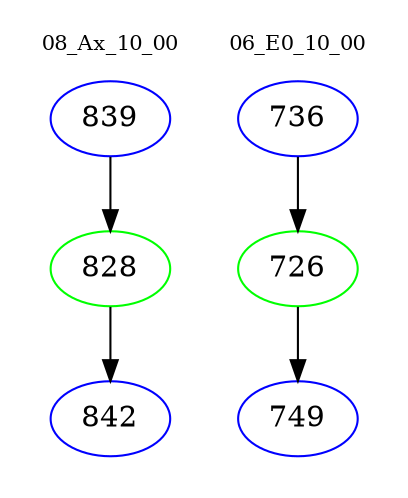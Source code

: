 digraph{
subgraph cluster_0 {
color = white
label = "08_Ax_10_00";
fontsize=10;
T0_839 [label="839", color="blue"]
T0_839 -> T0_828 [color="black"]
T0_828 [label="828", color="green"]
T0_828 -> T0_842 [color="black"]
T0_842 [label="842", color="blue"]
}
subgraph cluster_1 {
color = white
label = "06_E0_10_00";
fontsize=10;
T1_736 [label="736", color="blue"]
T1_736 -> T1_726 [color="black"]
T1_726 [label="726", color="green"]
T1_726 -> T1_749 [color="black"]
T1_749 [label="749", color="blue"]
}
}
